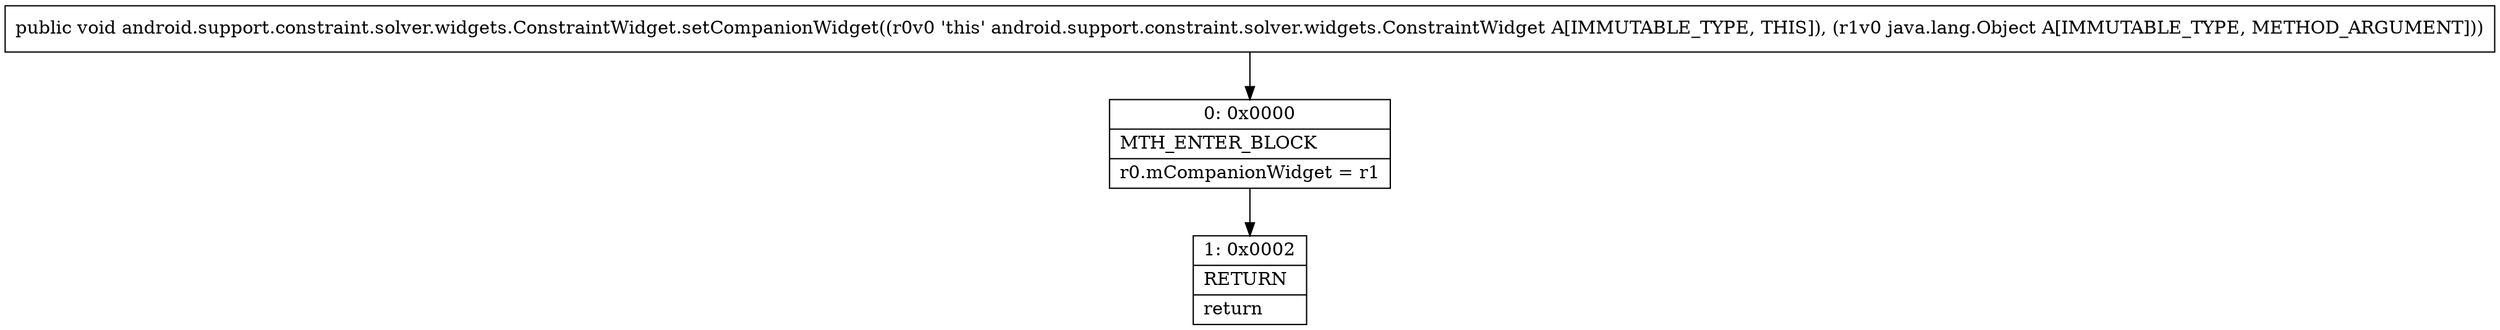 digraph "CFG forandroid.support.constraint.solver.widgets.ConstraintWidget.setCompanionWidget(Ljava\/lang\/Object;)V" {
Node_0 [shape=record,label="{0\:\ 0x0000|MTH_ENTER_BLOCK\l|r0.mCompanionWidget = r1\l}"];
Node_1 [shape=record,label="{1\:\ 0x0002|RETURN\l|return\l}"];
MethodNode[shape=record,label="{public void android.support.constraint.solver.widgets.ConstraintWidget.setCompanionWidget((r0v0 'this' android.support.constraint.solver.widgets.ConstraintWidget A[IMMUTABLE_TYPE, THIS]), (r1v0 java.lang.Object A[IMMUTABLE_TYPE, METHOD_ARGUMENT])) }"];
MethodNode -> Node_0;
Node_0 -> Node_1;
}

